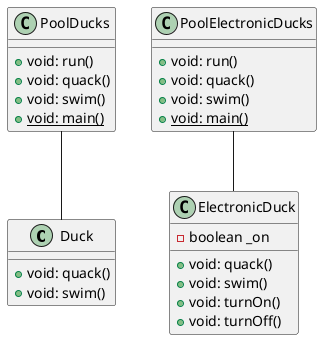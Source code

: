 @startuml LSP

class Duck {
    +void: quack()
	+void: swim()
}

class ElectronicDuck {
    -boolean _on
    +void: quack()
	+void: swim()
    +void: turnOn()
	+void: turnOff()
}

class PoolDucks {
    + void: run()
    + void: quack()
    + void: swim()
    + {static} void: main()
}

class PoolElectronicDucks {
    + void: run()
    + void: quack()
    + void: swim()
    + {static} void: main()
}

PoolDucks -- Duck
PoolElectronicDucks -- ElectronicDuck

@enduml